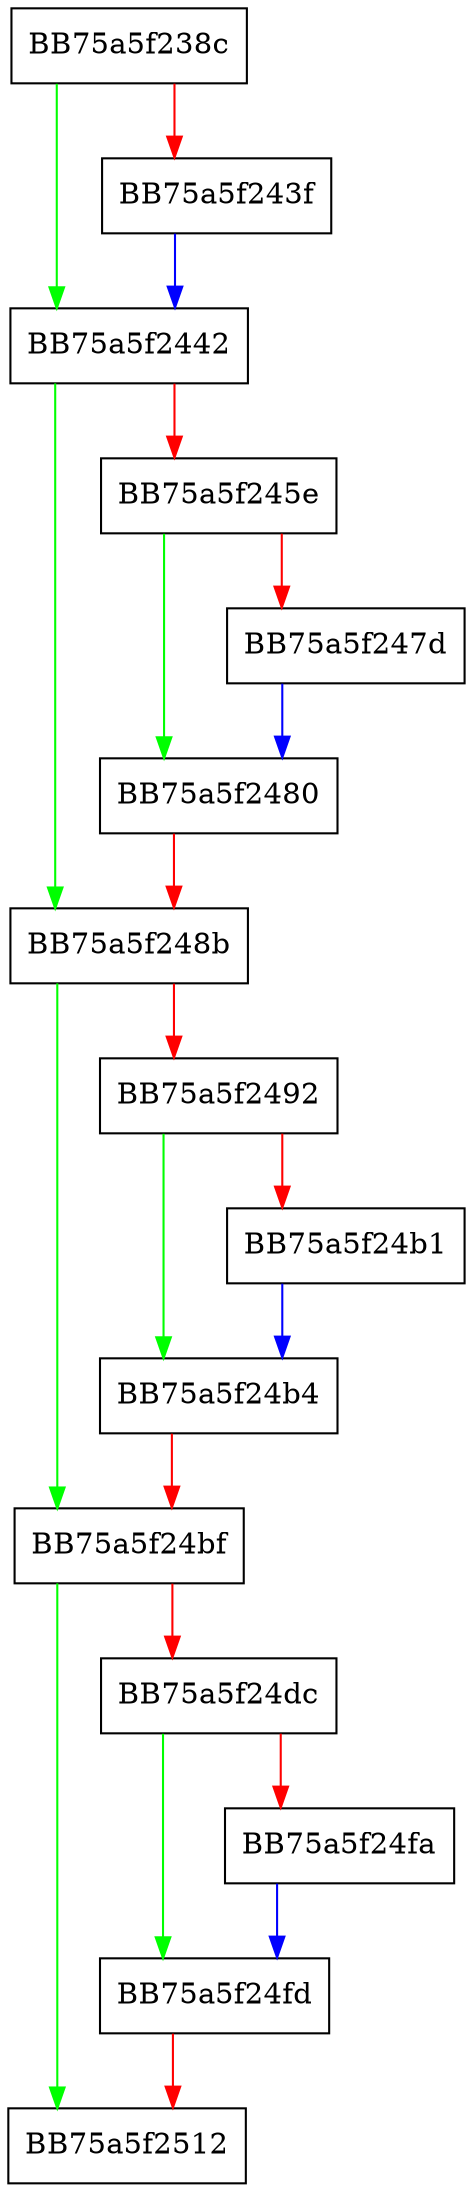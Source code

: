 digraph create_notification {
  node [shape="box"];
  graph [splines=ortho];
  BB75a5f238c -> BB75a5f2442 [color="green"];
  BB75a5f238c -> BB75a5f243f [color="red"];
  BB75a5f243f -> BB75a5f2442 [color="blue"];
  BB75a5f2442 -> BB75a5f248b [color="green"];
  BB75a5f2442 -> BB75a5f245e [color="red"];
  BB75a5f245e -> BB75a5f2480 [color="green"];
  BB75a5f245e -> BB75a5f247d [color="red"];
  BB75a5f247d -> BB75a5f2480 [color="blue"];
  BB75a5f2480 -> BB75a5f248b [color="red"];
  BB75a5f248b -> BB75a5f24bf [color="green"];
  BB75a5f248b -> BB75a5f2492 [color="red"];
  BB75a5f2492 -> BB75a5f24b4 [color="green"];
  BB75a5f2492 -> BB75a5f24b1 [color="red"];
  BB75a5f24b1 -> BB75a5f24b4 [color="blue"];
  BB75a5f24b4 -> BB75a5f24bf [color="red"];
  BB75a5f24bf -> BB75a5f2512 [color="green"];
  BB75a5f24bf -> BB75a5f24dc [color="red"];
  BB75a5f24dc -> BB75a5f24fd [color="green"];
  BB75a5f24dc -> BB75a5f24fa [color="red"];
  BB75a5f24fa -> BB75a5f24fd [color="blue"];
  BB75a5f24fd -> BB75a5f2512 [color="red"];
}